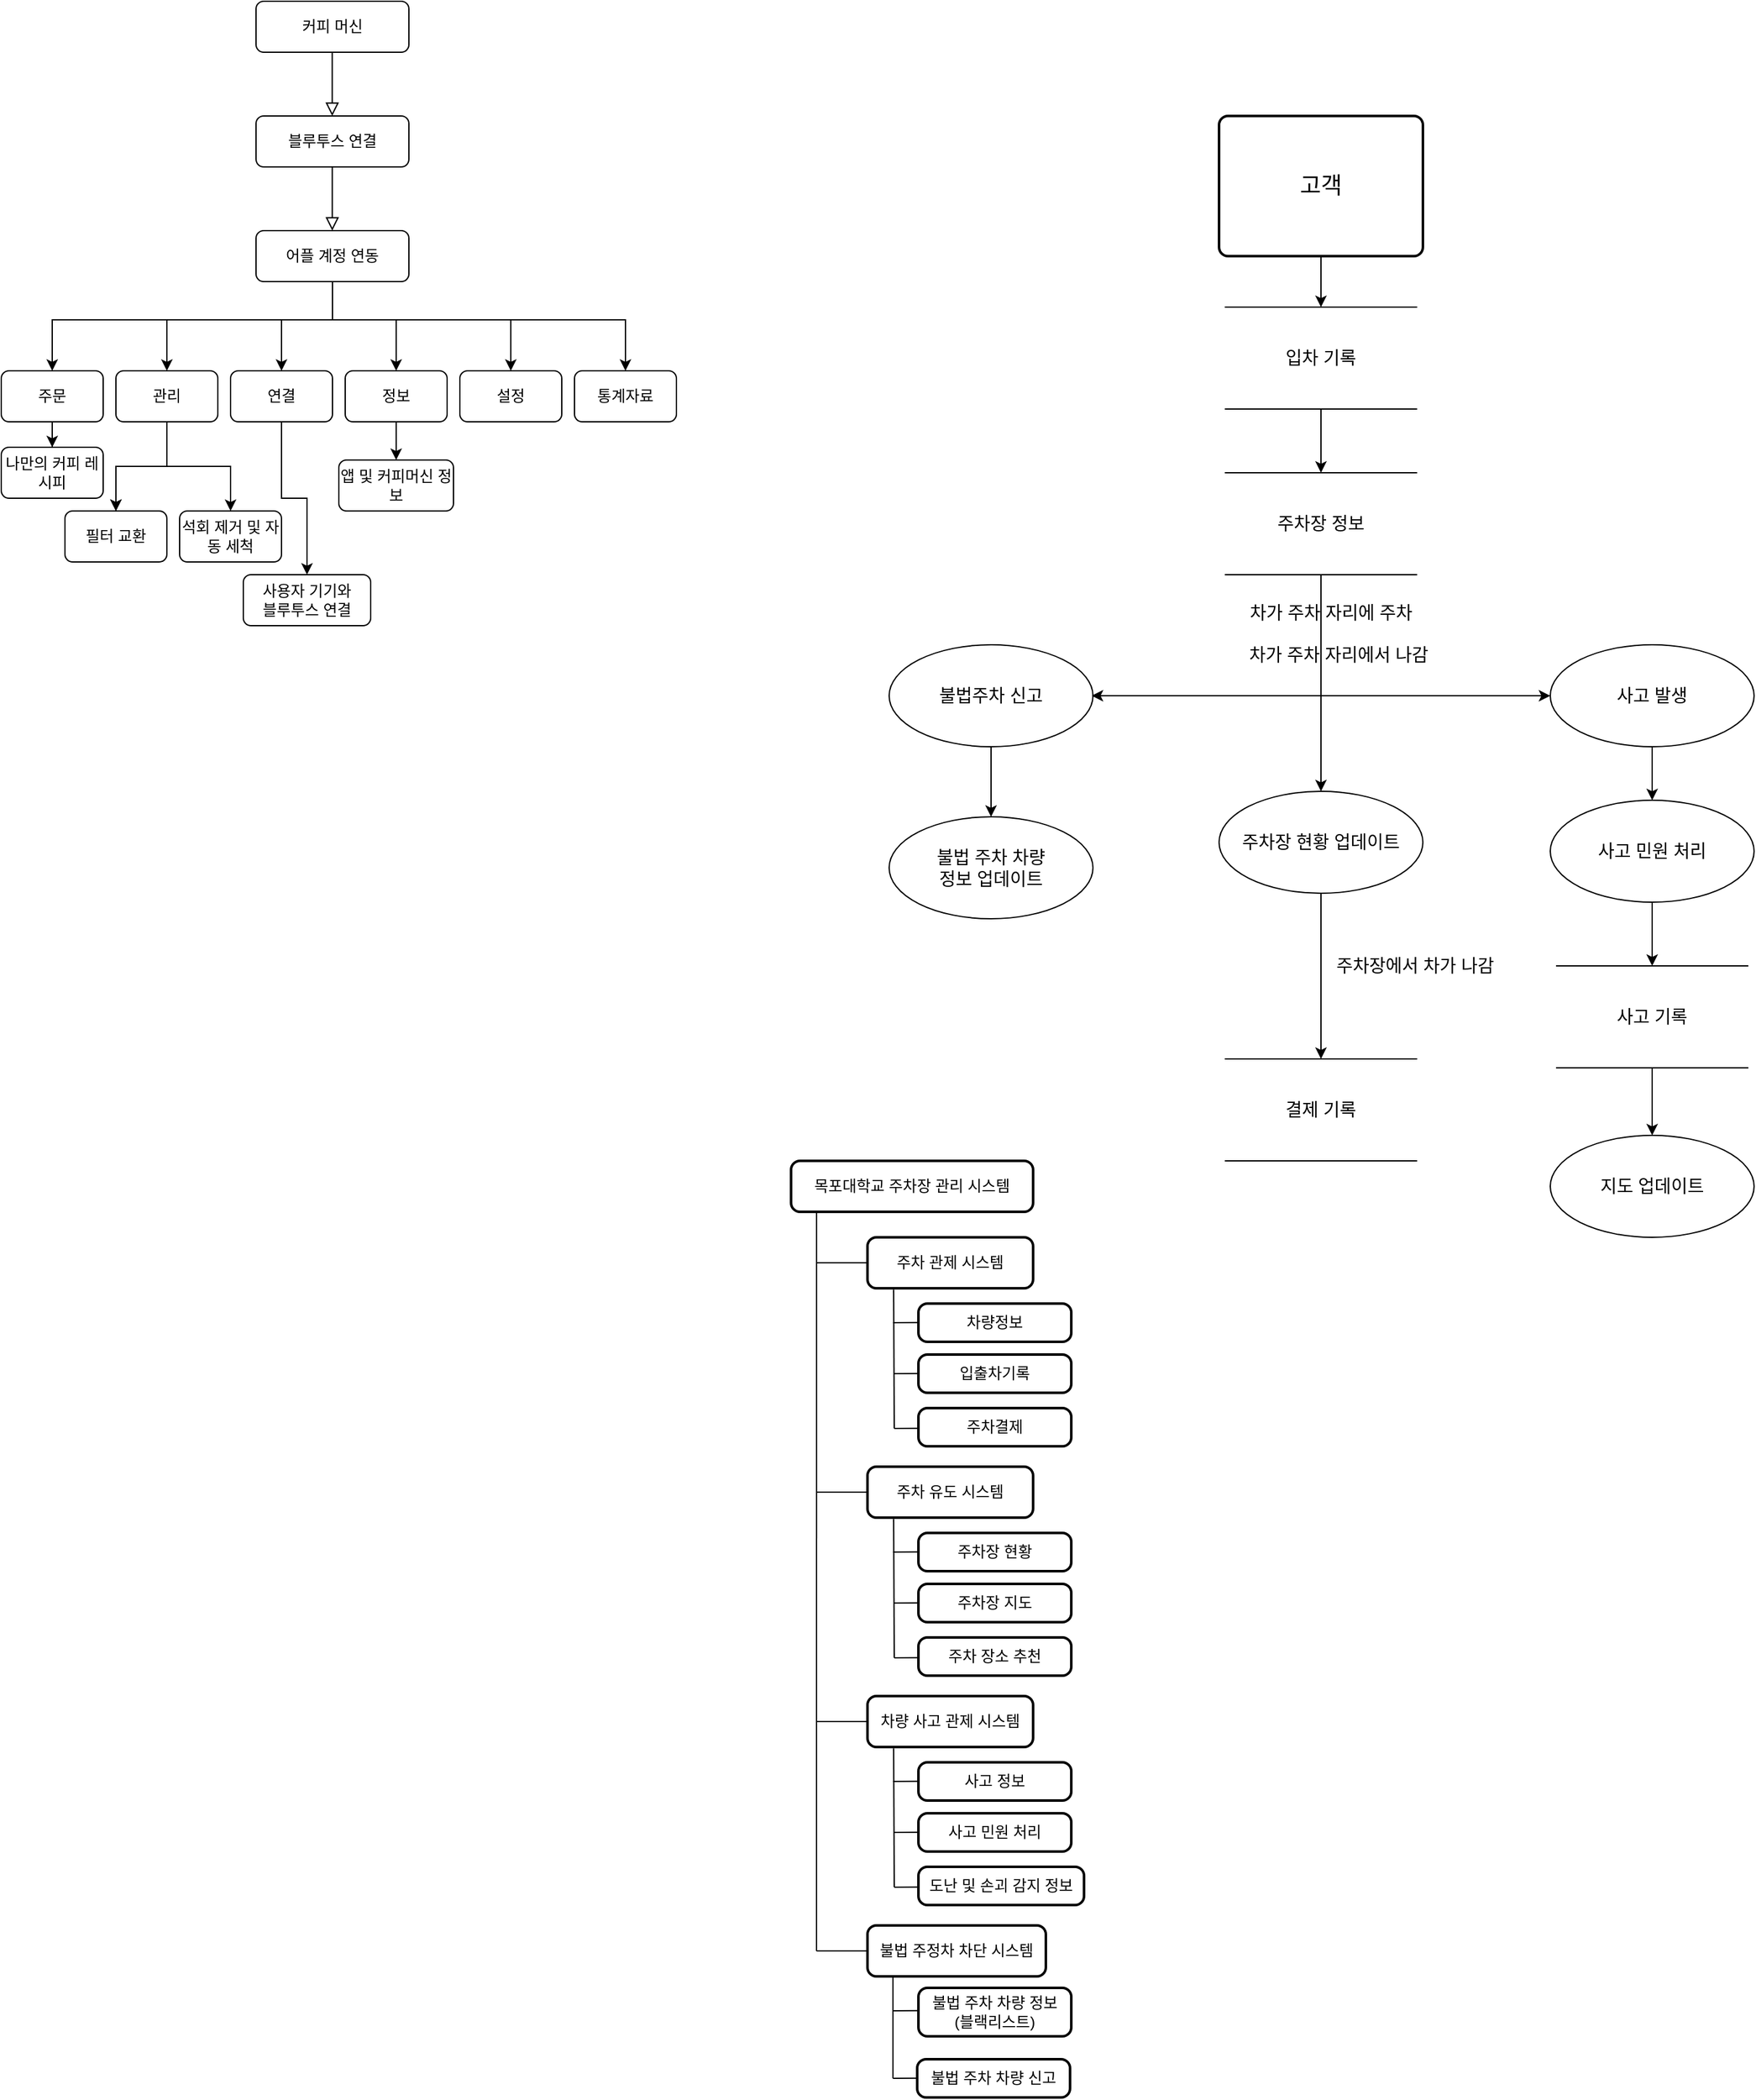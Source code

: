 <mxfile version="22.1.4" type="github">
  <diagram id="C5RBs43oDa-KdzZeNtuy" name="Page-1">
    <mxGraphModel dx="706" dy="670" grid="1" gridSize="10" guides="1" tooltips="1" connect="1" arrows="1" fold="1" page="1" pageScale="1" pageWidth="827" pageHeight="1169" math="0" shadow="0">
      <root>
        <mxCell id="WIyWlLk6GJQsqaUBKTNV-0" />
        <mxCell id="WIyWlLk6GJQsqaUBKTNV-1" parent="WIyWlLk6GJQsqaUBKTNV-0" />
        <mxCell id="WIyWlLk6GJQsqaUBKTNV-3" value="블루투스 연결" style="rounded=1;whiteSpace=wrap;html=1;fontSize=12;glass=0;strokeWidth=1;shadow=0;" parent="WIyWlLk6GJQsqaUBKTNV-1" vertex="1">
          <mxGeometry x="310" y="100" width="120" height="40" as="geometry" />
        </mxCell>
        <mxCell id="3EG9-TvV20ggC_MvHCEM-3" value="커피 머신" style="rounded=1;whiteSpace=wrap;html=1;fontSize=12;glass=0;strokeWidth=1;shadow=0;" parent="WIyWlLk6GJQsqaUBKTNV-1" vertex="1">
          <mxGeometry x="310" y="10" width="120" height="40" as="geometry" />
        </mxCell>
        <mxCell id="3EG9-TvV20ggC_MvHCEM-5" value="" style="rounded=0;html=1;jettySize=auto;orthogonalLoop=1;fontSize=11;endArrow=block;endFill=0;endSize=8;strokeWidth=1;shadow=0;labelBackgroundColor=none;edgeStyle=orthogonalEdgeStyle;" parent="WIyWlLk6GJQsqaUBKTNV-1" edge="1">
          <mxGeometry relative="1" as="geometry">
            <mxPoint x="369.83" y="140" as="sourcePoint" />
            <mxPoint x="369.83" y="190" as="targetPoint" />
          </mxGeometry>
        </mxCell>
        <mxCell id="DR7JTV7pjPa2kn4OJmJ5-90" style="edgeStyle=orthogonalEdgeStyle;rounded=0;orthogonalLoop=1;jettySize=auto;html=1;exitX=0.5;exitY=1;exitDx=0;exitDy=0;entryX=0.5;entryY=0;entryDx=0;entryDy=0;" edge="1" parent="WIyWlLk6GJQsqaUBKTNV-1" source="3EG9-TvV20ggC_MvHCEM-7" target="DR7JTV7pjPa2kn4OJmJ5-85">
          <mxGeometry relative="1" as="geometry">
            <Array as="points">
              <mxPoint x="370" y="260" />
              <mxPoint x="240" y="260" />
            </Array>
          </mxGeometry>
        </mxCell>
        <mxCell id="DR7JTV7pjPa2kn4OJmJ5-91" style="edgeStyle=orthogonalEdgeStyle;rounded=0;orthogonalLoop=1;jettySize=auto;html=1;exitX=0.5;exitY=1;exitDx=0;exitDy=0;entryX=0.5;entryY=0;entryDx=0;entryDy=0;" edge="1" parent="WIyWlLk6GJQsqaUBKTNV-1" source="3EG9-TvV20ggC_MvHCEM-7" target="DR7JTV7pjPa2kn4OJmJ5-86">
          <mxGeometry relative="1" as="geometry">
            <Array as="points">
              <mxPoint x="370" y="260" />
              <mxPoint x="330" y="260" />
            </Array>
          </mxGeometry>
        </mxCell>
        <mxCell id="DR7JTV7pjPa2kn4OJmJ5-92" style="edgeStyle=orthogonalEdgeStyle;rounded=0;orthogonalLoop=1;jettySize=auto;html=1;exitX=0.5;exitY=1;exitDx=0;exitDy=0;entryX=0.5;entryY=0;entryDx=0;entryDy=0;" edge="1" parent="WIyWlLk6GJQsqaUBKTNV-1" source="3EG9-TvV20ggC_MvHCEM-7" target="DR7JTV7pjPa2kn4OJmJ5-82">
          <mxGeometry relative="1" as="geometry">
            <Array as="points">
              <mxPoint x="370" y="260" />
              <mxPoint x="150" y="260" />
            </Array>
          </mxGeometry>
        </mxCell>
        <mxCell id="DR7JTV7pjPa2kn4OJmJ5-93" style="edgeStyle=orthogonalEdgeStyle;rounded=0;orthogonalLoop=1;jettySize=auto;html=1;exitX=0.5;exitY=1;exitDx=0;exitDy=0;entryX=0.5;entryY=0;entryDx=0;entryDy=0;" edge="1" parent="WIyWlLk6GJQsqaUBKTNV-1" source="3EG9-TvV20ggC_MvHCEM-7" target="DR7JTV7pjPa2kn4OJmJ5-87">
          <mxGeometry relative="1" as="geometry">
            <Array as="points">
              <mxPoint x="370" y="260" />
              <mxPoint x="420" y="260" />
            </Array>
          </mxGeometry>
        </mxCell>
        <mxCell id="DR7JTV7pjPa2kn4OJmJ5-94" style="edgeStyle=orthogonalEdgeStyle;rounded=0;orthogonalLoop=1;jettySize=auto;html=1;exitX=0.5;exitY=1;exitDx=0;exitDy=0;entryX=0.5;entryY=0;entryDx=0;entryDy=0;" edge="1" parent="WIyWlLk6GJQsqaUBKTNV-1" source="3EG9-TvV20ggC_MvHCEM-7" target="DR7JTV7pjPa2kn4OJmJ5-88">
          <mxGeometry relative="1" as="geometry">
            <Array as="points">
              <mxPoint x="370" y="260" />
              <mxPoint x="510" y="260" />
            </Array>
          </mxGeometry>
        </mxCell>
        <mxCell id="DR7JTV7pjPa2kn4OJmJ5-95" style="edgeStyle=orthogonalEdgeStyle;rounded=0;orthogonalLoop=1;jettySize=auto;html=1;exitX=0.5;exitY=1;exitDx=0;exitDy=0;entryX=0.5;entryY=0;entryDx=0;entryDy=0;" edge="1" parent="WIyWlLk6GJQsqaUBKTNV-1" source="3EG9-TvV20ggC_MvHCEM-7" target="DR7JTV7pjPa2kn4OJmJ5-89">
          <mxGeometry relative="1" as="geometry">
            <Array as="points">
              <mxPoint x="370" y="260" />
              <mxPoint x="600" y="260" />
            </Array>
          </mxGeometry>
        </mxCell>
        <mxCell id="3EG9-TvV20ggC_MvHCEM-7" value="어플 계정 연동" style="rounded=1;whiteSpace=wrap;html=1;fontSize=12;glass=0;strokeWidth=1;shadow=0;" parent="WIyWlLk6GJQsqaUBKTNV-1" vertex="1">
          <mxGeometry x="310" y="190" width="120" height="40" as="geometry" />
        </mxCell>
        <mxCell id="3EG9-TvV20ggC_MvHCEM-8" value="" style="rounded=0;html=1;jettySize=auto;orthogonalLoop=1;fontSize=11;endArrow=block;endFill=0;endSize=8;strokeWidth=1;shadow=0;labelBackgroundColor=none;edgeStyle=orthogonalEdgeStyle;" parent="WIyWlLk6GJQsqaUBKTNV-1" edge="1">
          <mxGeometry relative="1" as="geometry">
            <mxPoint x="369.8" y="50" as="sourcePoint" />
            <mxPoint x="369.8" y="100" as="targetPoint" />
          </mxGeometry>
        </mxCell>
        <mxCell id="DR7JTV7pjPa2kn4OJmJ5-0" value="목포대학교 주차장 관리 시스템" style="rounded=1;whiteSpace=wrap;html=1;absoluteArcSize=1;arcSize=14;strokeWidth=2;" vertex="1" parent="WIyWlLk6GJQsqaUBKTNV-1">
          <mxGeometry x="730" y="920" width="190" height="40" as="geometry" />
        </mxCell>
        <mxCell id="DR7JTV7pjPa2kn4OJmJ5-1" value="주차 관제 시스템" style="rounded=1;whiteSpace=wrap;html=1;absoluteArcSize=1;arcSize=14;strokeWidth=2;" vertex="1" parent="WIyWlLk6GJQsqaUBKTNV-1">
          <mxGeometry x="790" y="980" width="130" height="40" as="geometry" />
        </mxCell>
        <mxCell id="DR7JTV7pjPa2kn4OJmJ5-2" value="" style="endArrow=none;html=1;rounded=0;entryX=0.137;entryY=1.075;entryDx=0;entryDy=0;entryPerimeter=0;" edge="1" parent="WIyWlLk6GJQsqaUBKTNV-1">
          <mxGeometry width="50" height="50" relative="1" as="geometry">
            <mxPoint x="750" y="1540" as="sourcePoint" />
            <mxPoint x="750.03" y="960.0" as="targetPoint" />
          </mxGeometry>
        </mxCell>
        <mxCell id="DR7JTV7pjPa2kn4OJmJ5-3" value="" style="endArrow=none;html=1;rounded=0;" edge="1" parent="WIyWlLk6GJQsqaUBKTNV-1">
          <mxGeometry width="50" height="50" relative="1" as="geometry">
            <mxPoint x="810" y="1047" as="sourcePoint" />
            <mxPoint x="830" y="1046.83" as="targetPoint" />
          </mxGeometry>
        </mxCell>
        <mxCell id="DR7JTV7pjPa2kn4OJmJ5-5" value="" style="endArrow=none;html=1;rounded=0;entryX=0.158;entryY=1.027;entryDx=0;entryDy=0;entryPerimeter=0;" edge="1" parent="WIyWlLk6GJQsqaUBKTNV-1" target="DR7JTV7pjPa2kn4OJmJ5-1">
          <mxGeometry width="50" height="50" relative="1" as="geometry">
            <mxPoint x="811" y="1130" as="sourcePoint" />
            <mxPoint x="860" y="1090" as="targetPoint" />
          </mxGeometry>
        </mxCell>
        <mxCell id="DR7JTV7pjPa2kn4OJmJ5-6" value="차량정보" style="rounded=1;whiteSpace=wrap;html=1;absoluteArcSize=1;arcSize=14;strokeWidth=2;" vertex="1" parent="WIyWlLk6GJQsqaUBKTNV-1">
          <mxGeometry x="830" y="1032" width="120" height="30" as="geometry" />
        </mxCell>
        <mxCell id="DR7JTV7pjPa2kn4OJmJ5-7" value="입출차기록" style="rounded=1;whiteSpace=wrap;html=1;absoluteArcSize=1;arcSize=14;strokeWidth=2;" vertex="1" parent="WIyWlLk6GJQsqaUBKTNV-1">
          <mxGeometry x="830" y="1072" width="120" height="30" as="geometry" />
        </mxCell>
        <mxCell id="DR7JTV7pjPa2kn4OJmJ5-8" value="주차결제" style="rounded=1;whiteSpace=wrap;html=1;absoluteArcSize=1;arcSize=14;strokeWidth=2;" vertex="1" parent="WIyWlLk6GJQsqaUBKTNV-1">
          <mxGeometry x="830" y="1114" width="120" height="30" as="geometry" />
        </mxCell>
        <mxCell id="DR7JTV7pjPa2kn4OJmJ5-10" value="" style="endArrow=none;html=1;rounded=0;" edge="1" parent="WIyWlLk6GJQsqaUBKTNV-1">
          <mxGeometry width="50" height="50" relative="1" as="geometry">
            <mxPoint x="811" y="1087" as="sourcePoint" />
            <mxPoint x="831" y="1086.83" as="targetPoint" />
          </mxGeometry>
        </mxCell>
        <mxCell id="DR7JTV7pjPa2kn4OJmJ5-11" value="" style="endArrow=none;html=1;rounded=0;" edge="1" parent="WIyWlLk6GJQsqaUBKTNV-1">
          <mxGeometry width="50" height="50" relative="1" as="geometry">
            <mxPoint x="811" y="1130" as="sourcePoint" />
            <mxPoint x="831" y="1129.83" as="targetPoint" />
          </mxGeometry>
        </mxCell>
        <mxCell id="DR7JTV7pjPa2kn4OJmJ5-12" value="" style="endArrow=none;html=1;rounded=0;entryX=0;entryY=0.5;entryDx=0;entryDy=0;" edge="1" parent="WIyWlLk6GJQsqaUBKTNV-1" target="DR7JTV7pjPa2kn4OJmJ5-1">
          <mxGeometry width="50" height="50" relative="1" as="geometry">
            <mxPoint x="750" y="1000.03" as="sourcePoint" />
            <mxPoint x="770" y="999.86" as="targetPoint" />
          </mxGeometry>
        </mxCell>
        <mxCell id="DR7JTV7pjPa2kn4OJmJ5-13" value="주차 유도 시스템" style="rounded=1;whiteSpace=wrap;html=1;absoluteArcSize=1;arcSize=14;strokeWidth=2;" vertex="1" parent="WIyWlLk6GJQsqaUBKTNV-1">
          <mxGeometry x="790" y="1160" width="130" height="40" as="geometry" />
        </mxCell>
        <mxCell id="DR7JTV7pjPa2kn4OJmJ5-14" value="" style="endArrow=none;html=1;rounded=0;" edge="1" parent="WIyWlLk6GJQsqaUBKTNV-1">
          <mxGeometry width="50" height="50" relative="1" as="geometry">
            <mxPoint x="810" y="1227" as="sourcePoint" />
            <mxPoint x="830" y="1226.83" as="targetPoint" />
          </mxGeometry>
        </mxCell>
        <mxCell id="DR7JTV7pjPa2kn4OJmJ5-15" value="" style="endArrow=none;html=1;rounded=0;entryX=0.158;entryY=1.027;entryDx=0;entryDy=0;entryPerimeter=0;" edge="1" parent="WIyWlLk6GJQsqaUBKTNV-1" target="DR7JTV7pjPa2kn4OJmJ5-13">
          <mxGeometry width="50" height="50" relative="1" as="geometry">
            <mxPoint x="811" y="1310" as="sourcePoint" />
            <mxPoint x="860" y="1270" as="targetPoint" />
          </mxGeometry>
        </mxCell>
        <mxCell id="DR7JTV7pjPa2kn4OJmJ5-16" value="주차장 현황" style="rounded=1;whiteSpace=wrap;html=1;absoluteArcSize=1;arcSize=14;strokeWidth=2;" vertex="1" parent="WIyWlLk6GJQsqaUBKTNV-1">
          <mxGeometry x="830" y="1212" width="120" height="30" as="geometry" />
        </mxCell>
        <mxCell id="DR7JTV7pjPa2kn4OJmJ5-17" value="주차장 지도" style="rounded=1;whiteSpace=wrap;html=1;absoluteArcSize=1;arcSize=14;strokeWidth=2;" vertex="1" parent="WIyWlLk6GJQsqaUBKTNV-1">
          <mxGeometry x="830" y="1252" width="120" height="30" as="geometry" />
        </mxCell>
        <mxCell id="DR7JTV7pjPa2kn4OJmJ5-18" value="주차 장소 추천" style="rounded=1;whiteSpace=wrap;html=1;absoluteArcSize=1;arcSize=14;strokeWidth=2;" vertex="1" parent="WIyWlLk6GJQsqaUBKTNV-1">
          <mxGeometry x="830" y="1294" width="120" height="30" as="geometry" />
        </mxCell>
        <mxCell id="DR7JTV7pjPa2kn4OJmJ5-19" value="" style="endArrow=none;html=1;rounded=0;" edge="1" parent="WIyWlLk6GJQsqaUBKTNV-1">
          <mxGeometry width="50" height="50" relative="1" as="geometry">
            <mxPoint x="811" y="1267" as="sourcePoint" />
            <mxPoint x="831" y="1266.83" as="targetPoint" />
          </mxGeometry>
        </mxCell>
        <mxCell id="DR7JTV7pjPa2kn4OJmJ5-20" value="" style="endArrow=none;html=1;rounded=0;" edge="1" parent="WIyWlLk6GJQsqaUBKTNV-1">
          <mxGeometry width="50" height="50" relative="1" as="geometry">
            <mxPoint x="811" y="1310" as="sourcePoint" />
            <mxPoint x="831" y="1309.83" as="targetPoint" />
          </mxGeometry>
        </mxCell>
        <mxCell id="DR7JTV7pjPa2kn4OJmJ5-21" value="" style="endArrow=none;html=1;rounded=0;entryX=0;entryY=0.5;entryDx=0;entryDy=0;" edge="1" parent="WIyWlLk6GJQsqaUBKTNV-1" target="DR7JTV7pjPa2kn4OJmJ5-13">
          <mxGeometry width="50" height="50" relative="1" as="geometry">
            <mxPoint x="750" y="1180.03" as="sourcePoint" />
            <mxPoint x="770" y="1179.86" as="targetPoint" />
          </mxGeometry>
        </mxCell>
        <mxCell id="DR7JTV7pjPa2kn4OJmJ5-22" value="차량 사고 관제 시스템" style="rounded=1;whiteSpace=wrap;html=1;absoluteArcSize=1;arcSize=14;strokeWidth=2;" vertex="1" parent="WIyWlLk6GJQsqaUBKTNV-1">
          <mxGeometry x="790" y="1340" width="130" height="40" as="geometry" />
        </mxCell>
        <mxCell id="DR7JTV7pjPa2kn4OJmJ5-23" value="" style="endArrow=none;html=1;rounded=0;" edge="1" parent="WIyWlLk6GJQsqaUBKTNV-1">
          <mxGeometry width="50" height="50" relative="1" as="geometry">
            <mxPoint x="810" y="1407" as="sourcePoint" />
            <mxPoint x="830" y="1406.83" as="targetPoint" />
          </mxGeometry>
        </mxCell>
        <mxCell id="DR7JTV7pjPa2kn4OJmJ5-24" value="" style="endArrow=none;html=1;rounded=0;entryX=0.158;entryY=1.027;entryDx=0;entryDy=0;entryPerimeter=0;" edge="1" parent="WIyWlLk6GJQsqaUBKTNV-1" target="DR7JTV7pjPa2kn4OJmJ5-22">
          <mxGeometry width="50" height="50" relative="1" as="geometry">
            <mxPoint x="811" y="1490" as="sourcePoint" />
            <mxPoint x="860" y="1450" as="targetPoint" />
          </mxGeometry>
        </mxCell>
        <mxCell id="DR7JTV7pjPa2kn4OJmJ5-25" value="사고 정보" style="rounded=1;whiteSpace=wrap;html=1;absoluteArcSize=1;arcSize=14;strokeWidth=2;" vertex="1" parent="WIyWlLk6GJQsqaUBKTNV-1">
          <mxGeometry x="830" y="1392" width="120" height="30" as="geometry" />
        </mxCell>
        <mxCell id="DR7JTV7pjPa2kn4OJmJ5-26" value="사고 민원 처리" style="rounded=1;whiteSpace=wrap;html=1;absoluteArcSize=1;arcSize=14;strokeWidth=2;" vertex="1" parent="WIyWlLk6GJQsqaUBKTNV-1">
          <mxGeometry x="830" y="1432" width="120" height="30" as="geometry" />
        </mxCell>
        <mxCell id="DR7JTV7pjPa2kn4OJmJ5-27" value="도난 및 손괴 감지 정보" style="rounded=1;whiteSpace=wrap;html=1;absoluteArcSize=1;arcSize=14;strokeWidth=2;" vertex="1" parent="WIyWlLk6GJQsqaUBKTNV-1">
          <mxGeometry x="830" y="1474" width="130" height="30" as="geometry" />
        </mxCell>
        <mxCell id="DR7JTV7pjPa2kn4OJmJ5-28" value="" style="endArrow=none;html=1;rounded=0;" edge="1" parent="WIyWlLk6GJQsqaUBKTNV-1">
          <mxGeometry width="50" height="50" relative="1" as="geometry">
            <mxPoint x="811" y="1447" as="sourcePoint" />
            <mxPoint x="831" y="1446.83" as="targetPoint" />
          </mxGeometry>
        </mxCell>
        <mxCell id="DR7JTV7pjPa2kn4OJmJ5-29" value="" style="endArrow=none;html=1;rounded=0;" edge="1" parent="WIyWlLk6GJQsqaUBKTNV-1">
          <mxGeometry width="50" height="50" relative="1" as="geometry">
            <mxPoint x="811" y="1490" as="sourcePoint" />
            <mxPoint x="831" y="1489.83" as="targetPoint" />
          </mxGeometry>
        </mxCell>
        <mxCell id="DR7JTV7pjPa2kn4OJmJ5-30" value="" style="endArrow=none;html=1;rounded=0;entryX=0;entryY=0.5;entryDx=0;entryDy=0;" edge="1" parent="WIyWlLk6GJQsqaUBKTNV-1" target="DR7JTV7pjPa2kn4OJmJ5-22">
          <mxGeometry width="50" height="50" relative="1" as="geometry">
            <mxPoint x="750" y="1360.03" as="sourcePoint" />
            <mxPoint x="770" y="1359.86" as="targetPoint" />
          </mxGeometry>
        </mxCell>
        <mxCell id="DR7JTV7pjPa2kn4OJmJ5-31" value="불법 주정차 차단 시스템" style="rounded=1;whiteSpace=wrap;html=1;absoluteArcSize=1;arcSize=14;strokeWidth=2;" vertex="1" parent="WIyWlLk6GJQsqaUBKTNV-1">
          <mxGeometry x="790" y="1520" width="140" height="40" as="geometry" />
        </mxCell>
        <mxCell id="DR7JTV7pjPa2kn4OJmJ5-32" value="" style="endArrow=none;html=1;rounded=0;" edge="1" parent="WIyWlLk6GJQsqaUBKTNV-1">
          <mxGeometry width="50" height="50" relative="1" as="geometry">
            <mxPoint x="810" y="1587" as="sourcePoint" />
            <mxPoint x="830" y="1586.83" as="targetPoint" />
          </mxGeometry>
        </mxCell>
        <mxCell id="DR7JTV7pjPa2kn4OJmJ5-33" value="" style="endArrow=none;html=1;rounded=0;" edge="1" parent="WIyWlLk6GJQsqaUBKTNV-1">
          <mxGeometry width="50" height="50" relative="1" as="geometry">
            <mxPoint x="810" y="1640" as="sourcePoint" />
            <mxPoint x="810" y="1560" as="targetPoint" />
          </mxGeometry>
        </mxCell>
        <mxCell id="DR7JTV7pjPa2kn4OJmJ5-34" value="불법 주차 차량 정보&lt;br&gt;(블랙리스트)" style="rounded=1;whiteSpace=wrap;html=1;absoluteArcSize=1;arcSize=14;strokeWidth=2;" vertex="1" parent="WIyWlLk6GJQsqaUBKTNV-1">
          <mxGeometry x="830" y="1569" width="120" height="38" as="geometry" />
        </mxCell>
        <mxCell id="DR7JTV7pjPa2kn4OJmJ5-35" value="불법 주차 차량 신고" style="rounded=1;whiteSpace=wrap;html=1;absoluteArcSize=1;arcSize=14;strokeWidth=2;" vertex="1" parent="WIyWlLk6GJQsqaUBKTNV-1">
          <mxGeometry x="829" y="1625" width="120" height="30" as="geometry" />
        </mxCell>
        <mxCell id="DR7JTV7pjPa2kn4OJmJ5-37" value="" style="endArrow=none;html=1;rounded=0;" edge="1" parent="WIyWlLk6GJQsqaUBKTNV-1">
          <mxGeometry width="50" height="50" relative="1" as="geometry">
            <mxPoint x="810" y="1640" as="sourcePoint" />
            <mxPoint x="830" y="1639.83" as="targetPoint" />
          </mxGeometry>
        </mxCell>
        <mxCell id="DR7JTV7pjPa2kn4OJmJ5-39" value="" style="endArrow=none;html=1;rounded=0;entryX=0;entryY=0.5;entryDx=0;entryDy=0;" edge="1" parent="WIyWlLk6GJQsqaUBKTNV-1" target="DR7JTV7pjPa2kn4OJmJ5-31">
          <mxGeometry width="50" height="50" relative="1" as="geometry">
            <mxPoint x="750" y="1540.03" as="sourcePoint" />
            <mxPoint x="770" y="1539.86" as="targetPoint" />
          </mxGeometry>
        </mxCell>
        <mxCell id="DR7JTV7pjPa2kn4OJmJ5-46" style="edgeStyle=orthogonalEdgeStyle;rounded=0;orthogonalLoop=1;jettySize=auto;html=1;exitX=0.5;exitY=1;exitDx=0;exitDy=0;entryX=0.5;entryY=0;entryDx=0;entryDy=0;" edge="1" parent="WIyWlLk6GJQsqaUBKTNV-1" source="DR7JTV7pjPa2kn4OJmJ5-40" target="DR7JTV7pjPa2kn4OJmJ5-43">
          <mxGeometry relative="1" as="geometry" />
        </mxCell>
        <mxCell id="DR7JTV7pjPa2kn4OJmJ5-40" value="&lt;font style=&quot;font-size: 14px;&quot;&gt;입차 기록&lt;/font&gt;" style="shape=partialRectangle;whiteSpace=wrap;html=1;left=0;right=0;fillColor=none;" vertex="1" parent="WIyWlLk6GJQsqaUBKTNV-1">
          <mxGeometry x="1071" y="250" width="150" height="80" as="geometry" />
        </mxCell>
        <mxCell id="DR7JTV7pjPa2kn4OJmJ5-45" style="edgeStyle=orthogonalEdgeStyle;rounded=0;orthogonalLoop=1;jettySize=auto;html=1;exitX=0.5;exitY=1;exitDx=0;exitDy=0;entryX=0.5;entryY=0;entryDx=0;entryDy=0;" edge="1" parent="WIyWlLk6GJQsqaUBKTNV-1" source="DR7JTV7pjPa2kn4OJmJ5-42" target="DR7JTV7pjPa2kn4OJmJ5-40">
          <mxGeometry relative="1" as="geometry" />
        </mxCell>
        <mxCell id="DR7JTV7pjPa2kn4OJmJ5-42" value="&lt;font style=&quot;font-size: 18px;&quot;&gt;고객&lt;/font&gt;" style="rounded=1;whiteSpace=wrap;html=1;absoluteArcSize=1;arcSize=14;strokeWidth=2;" vertex="1" parent="WIyWlLk6GJQsqaUBKTNV-1">
          <mxGeometry x="1066" y="100" width="160" height="110" as="geometry" />
        </mxCell>
        <mxCell id="DR7JTV7pjPa2kn4OJmJ5-57" value="" style="edgeStyle=orthogonalEdgeStyle;rounded=0;orthogonalLoop=1;jettySize=auto;html=1;exitX=0.5;exitY=1;exitDx=0;exitDy=0;" edge="1" parent="WIyWlLk6GJQsqaUBKTNV-1" source="DR7JTV7pjPa2kn4OJmJ5-43" target="DR7JTV7pjPa2kn4OJmJ5-56">
          <mxGeometry relative="1" as="geometry">
            <mxPoint x="1146.059" y="502" as="sourcePoint" />
          </mxGeometry>
        </mxCell>
        <mxCell id="DR7JTV7pjPa2kn4OJmJ5-43" value="&lt;font style=&quot;font-size: 14px;&quot;&gt;주차장 정보&lt;/font&gt;" style="shape=partialRectangle;whiteSpace=wrap;html=1;left=0;right=0;fillColor=none;" vertex="1" parent="WIyWlLk6GJQsqaUBKTNV-1">
          <mxGeometry x="1071" y="380" width="150" height="80" as="geometry" />
        </mxCell>
        <mxCell id="DR7JTV7pjPa2kn4OJmJ5-48" value="&lt;font style=&quot;font-size: 14px;&quot;&gt;차가 주차 자리에 주차&lt;/font&gt;" style="text;html=1;strokeColor=none;fillColor=none;align=center;verticalAlign=middle;whiteSpace=wrap;rounded=0;" vertex="1" parent="WIyWlLk6GJQsqaUBKTNV-1">
          <mxGeometry x="1079" y="475" width="150" height="30" as="geometry" />
        </mxCell>
        <mxCell id="DR7JTV7pjPa2kn4OJmJ5-68" style="edgeStyle=orthogonalEdgeStyle;rounded=0;orthogonalLoop=1;jettySize=auto;html=1;exitX=0.5;exitY=1;exitDx=0;exitDy=0;entryX=0.5;entryY=0;entryDx=0;entryDy=0;" edge="1" parent="WIyWlLk6GJQsqaUBKTNV-1" source="DR7JTV7pjPa2kn4OJmJ5-56" target="DR7JTV7pjPa2kn4OJmJ5-64">
          <mxGeometry relative="1" as="geometry" />
        </mxCell>
        <mxCell id="DR7JTV7pjPa2kn4OJmJ5-56" value="&lt;font style=&quot;font-size: 14px;&quot;&gt;주차장 현황 업데이트&lt;/font&gt;" style="ellipse;whiteSpace=wrap;html=1;fillColor=none;" vertex="1" parent="WIyWlLk6GJQsqaUBKTNV-1">
          <mxGeometry x="1066" y="630" width="160" height="80" as="geometry" />
        </mxCell>
        <mxCell id="DR7JTV7pjPa2kn4OJmJ5-60" value="&lt;font style=&quot;font-size: 14px;&quot;&gt;차가 주차 자리에서 나감&lt;/font&gt;" style="text;html=1;strokeColor=none;fillColor=none;align=center;verticalAlign=middle;whiteSpace=wrap;rounded=0;" vertex="1" parent="WIyWlLk6GJQsqaUBKTNV-1">
          <mxGeometry x="1080" y="508" width="160" height="30" as="geometry" />
        </mxCell>
        <mxCell id="DR7JTV7pjPa2kn4OJmJ5-64" value="&lt;font style=&quot;font-size: 14px;&quot;&gt;결제 기록&lt;/font&gt;" style="shape=partialRectangle;whiteSpace=wrap;html=1;left=0;right=0;fillColor=none;" vertex="1" parent="WIyWlLk6GJQsqaUBKTNV-1">
          <mxGeometry x="1071" y="840" width="150" height="80" as="geometry" />
        </mxCell>
        <mxCell id="DR7JTV7pjPa2kn4OJmJ5-69" value="&lt;span style=&quot;font-size: 14px;&quot;&gt;주차장에서 차가 나감&lt;/span&gt;" style="text;html=1;strokeColor=none;fillColor=none;align=center;verticalAlign=middle;whiteSpace=wrap;rounded=0;" vertex="1" parent="WIyWlLk6GJQsqaUBKTNV-1">
          <mxGeometry x="1140" y="752" width="160" height="30" as="geometry" />
        </mxCell>
        <mxCell id="DR7JTV7pjPa2kn4OJmJ5-70" value="" style="edgeStyle=orthogonalEdgeStyle;rounded=0;orthogonalLoop=1;jettySize=auto;html=1;" edge="1" parent="WIyWlLk6GJQsqaUBKTNV-1">
          <mxGeometry relative="1" as="geometry">
            <mxPoint x="1145" y="555" as="sourcePoint" />
            <mxPoint x="1326" y="555" as="targetPoint" />
          </mxGeometry>
        </mxCell>
        <mxCell id="DR7JTV7pjPa2kn4OJmJ5-73" style="edgeStyle=orthogonalEdgeStyle;rounded=0;orthogonalLoop=1;jettySize=auto;html=1;exitX=0.5;exitY=1;exitDx=0;exitDy=0;" edge="1" parent="WIyWlLk6GJQsqaUBKTNV-1" source="DR7JTV7pjPa2kn4OJmJ5-71" target="DR7JTV7pjPa2kn4OJmJ5-72">
          <mxGeometry relative="1" as="geometry" />
        </mxCell>
        <mxCell id="DR7JTV7pjPa2kn4OJmJ5-71" value="&lt;font style=&quot;font-size: 14px;&quot;&gt;사고 발생&lt;/font&gt;" style="ellipse;whiteSpace=wrap;html=1;fillColor=none;" vertex="1" parent="WIyWlLk6GJQsqaUBKTNV-1">
          <mxGeometry x="1326" y="515" width="160" height="80" as="geometry" />
        </mxCell>
        <mxCell id="DR7JTV7pjPa2kn4OJmJ5-75" style="edgeStyle=orthogonalEdgeStyle;rounded=0;orthogonalLoop=1;jettySize=auto;html=1;exitX=0.5;exitY=1;exitDx=0;exitDy=0;entryX=0.5;entryY=0;entryDx=0;entryDy=0;" edge="1" parent="WIyWlLk6GJQsqaUBKTNV-1" source="DR7JTV7pjPa2kn4OJmJ5-72" target="DR7JTV7pjPa2kn4OJmJ5-74">
          <mxGeometry relative="1" as="geometry" />
        </mxCell>
        <mxCell id="DR7JTV7pjPa2kn4OJmJ5-72" value="&lt;font style=&quot;font-size: 14px;&quot;&gt;사고 민원 처리&lt;/font&gt;" style="ellipse;whiteSpace=wrap;html=1;fillColor=none;" vertex="1" parent="WIyWlLk6GJQsqaUBKTNV-1">
          <mxGeometry x="1326" y="637" width="160" height="80" as="geometry" />
        </mxCell>
        <mxCell id="DR7JTV7pjPa2kn4OJmJ5-77" style="edgeStyle=orthogonalEdgeStyle;rounded=0;orthogonalLoop=1;jettySize=auto;html=1;exitX=0.5;exitY=1;exitDx=0;exitDy=0;entryX=0.5;entryY=0;entryDx=0;entryDy=0;" edge="1" parent="WIyWlLk6GJQsqaUBKTNV-1" source="DR7JTV7pjPa2kn4OJmJ5-74" target="DR7JTV7pjPa2kn4OJmJ5-76">
          <mxGeometry relative="1" as="geometry" />
        </mxCell>
        <mxCell id="DR7JTV7pjPa2kn4OJmJ5-74" value="&lt;span style=&quot;font-size: 14px;&quot;&gt;사고 기록&lt;/span&gt;" style="shape=partialRectangle;whiteSpace=wrap;html=1;left=0;right=0;fillColor=none;" vertex="1" parent="WIyWlLk6GJQsqaUBKTNV-1">
          <mxGeometry x="1331" y="767" width="150" height="80" as="geometry" />
        </mxCell>
        <mxCell id="DR7JTV7pjPa2kn4OJmJ5-76" value="&lt;font style=&quot;font-size: 14px;&quot;&gt;지도 업데이트&lt;/font&gt;" style="ellipse;whiteSpace=wrap;html=1;fillColor=none;" vertex="1" parent="WIyWlLk6GJQsqaUBKTNV-1">
          <mxGeometry x="1326" y="900" width="160" height="80" as="geometry" />
        </mxCell>
        <mxCell id="DR7JTV7pjPa2kn4OJmJ5-78" value="" style="edgeStyle=orthogonalEdgeStyle;rounded=0;orthogonalLoop=1;jettySize=auto;html=1;" edge="1" parent="WIyWlLk6GJQsqaUBKTNV-1">
          <mxGeometry relative="1" as="geometry">
            <mxPoint x="1146" y="555" as="sourcePoint" />
            <mxPoint x="966" y="555" as="targetPoint" />
          </mxGeometry>
        </mxCell>
        <mxCell id="DR7JTV7pjPa2kn4OJmJ5-81" style="edgeStyle=orthogonalEdgeStyle;rounded=0;orthogonalLoop=1;jettySize=auto;html=1;exitX=0.5;exitY=1;exitDx=0;exitDy=0;entryX=0.5;entryY=0;entryDx=0;entryDy=0;" edge="1" parent="WIyWlLk6GJQsqaUBKTNV-1" source="DR7JTV7pjPa2kn4OJmJ5-79" target="DR7JTV7pjPa2kn4OJmJ5-80">
          <mxGeometry relative="1" as="geometry" />
        </mxCell>
        <mxCell id="DR7JTV7pjPa2kn4OJmJ5-79" value="&lt;font style=&quot;font-size: 14px;&quot;&gt;불법주차 신고&lt;/font&gt;" style="ellipse;whiteSpace=wrap;html=1;fillColor=none;" vertex="1" parent="WIyWlLk6GJQsqaUBKTNV-1">
          <mxGeometry x="807" y="515" width="160" height="80" as="geometry" />
        </mxCell>
        <mxCell id="DR7JTV7pjPa2kn4OJmJ5-80" value="&lt;font style=&quot;font-size: 14px;&quot;&gt;불법 주차 차량 &lt;br&gt;정보 업데이트&lt;/font&gt;" style="ellipse;whiteSpace=wrap;html=1;fillColor=none;" vertex="1" parent="WIyWlLk6GJQsqaUBKTNV-1">
          <mxGeometry x="807" y="650" width="160" height="80" as="geometry" />
        </mxCell>
        <mxCell id="DR7JTV7pjPa2kn4OJmJ5-97" value="" style="edgeStyle=orthogonalEdgeStyle;rounded=0;orthogonalLoop=1;jettySize=auto;html=1;" edge="1" parent="WIyWlLk6GJQsqaUBKTNV-1" source="DR7JTV7pjPa2kn4OJmJ5-82" target="DR7JTV7pjPa2kn4OJmJ5-96">
          <mxGeometry relative="1" as="geometry" />
        </mxCell>
        <mxCell id="DR7JTV7pjPa2kn4OJmJ5-82" value="주문" style="rounded=1;whiteSpace=wrap;html=1;fontSize=12;glass=0;strokeWidth=1;shadow=0;" vertex="1" parent="WIyWlLk6GJQsqaUBKTNV-1">
          <mxGeometry x="110" y="300" width="80" height="40" as="geometry" />
        </mxCell>
        <mxCell id="DR7JTV7pjPa2kn4OJmJ5-99" value="" style="edgeStyle=orthogonalEdgeStyle;rounded=0;orthogonalLoop=1;jettySize=auto;html=1;" edge="1" parent="WIyWlLk6GJQsqaUBKTNV-1" source="DR7JTV7pjPa2kn4OJmJ5-85" target="DR7JTV7pjPa2kn4OJmJ5-98">
          <mxGeometry relative="1" as="geometry" />
        </mxCell>
        <mxCell id="DR7JTV7pjPa2kn4OJmJ5-100" value="" style="edgeStyle=orthogonalEdgeStyle;rounded=0;orthogonalLoop=1;jettySize=auto;html=1;" edge="1" parent="WIyWlLk6GJQsqaUBKTNV-1" source="DR7JTV7pjPa2kn4OJmJ5-85" target="DR7JTV7pjPa2kn4OJmJ5-98">
          <mxGeometry relative="1" as="geometry" />
        </mxCell>
        <mxCell id="DR7JTV7pjPa2kn4OJmJ5-102" style="edgeStyle=orthogonalEdgeStyle;rounded=0;orthogonalLoop=1;jettySize=auto;html=1;exitX=0.5;exitY=1;exitDx=0;exitDy=0;entryX=0.5;entryY=0;entryDx=0;entryDy=0;" edge="1" parent="WIyWlLk6GJQsqaUBKTNV-1" source="DR7JTV7pjPa2kn4OJmJ5-85" target="DR7JTV7pjPa2kn4OJmJ5-101">
          <mxGeometry relative="1" as="geometry" />
        </mxCell>
        <mxCell id="DR7JTV7pjPa2kn4OJmJ5-85" value="관리" style="rounded=1;whiteSpace=wrap;html=1;fontSize=12;glass=0;strokeWidth=1;shadow=0;" vertex="1" parent="WIyWlLk6GJQsqaUBKTNV-1">
          <mxGeometry x="200" y="300" width="80" height="40" as="geometry" />
        </mxCell>
        <mxCell id="DR7JTV7pjPa2kn4OJmJ5-106" style="edgeStyle=orthogonalEdgeStyle;rounded=0;orthogonalLoop=1;jettySize=auto;html=1;exitX=0.5;exitY=1;exitDx=0;exitDy=0;entryX=0.5;entryY=0;entryDx=0;entryDy=0;" edge="1" parent="WIyWlLk6GJQsqaUBKTNV-1" source="DR7JTV7pjPa2kn4OJmJ5-86" target="DR7JTV7pjPa2kn4OJmJ5-105">
          <mxGeometry relative="1" as="geometry">
            <Array as="points">
              <mxPoint x="330" y="400" />
              <mxPoint x="350" y="400" />
              <mxPoint x="350" y="450" />
            </Array>
          </mxGeometry>
        </mxCell>
        <mxCell id="DR7JTV7pjPa2kn4OJmJ5-86" value="연결" style="rounded=1;whiteSpace=wrap;html=1;fontSize=12;glass=0;strokeWidth=1;shadow=0;" vertex="1" parent="WIyWlLk6GJQsqaUBKTNV-1">
          <mxGeometry x="290" y="300" width="80" height="40" as="geometry" />
        </mxCell>
        <mxCell id="DR7JTV7pjPa2kn4OJmJ5-108" value="" style="edgeStyle=orthogonalEdgeStyle;rounded=0;orthogonalLoop=1;jettySize=auto;html=1;" edge="1" parent="WIyWlLk6GJQsqaUBKTNV-1" source="DR7JTV7pjPa2kn4OJmJ5-87" target="DR7JTV7pjPa2kn4OJmJ5-107">
          <mxGeometry relative="1" as="geometry" />
        </mxCell>
        <mxCell id="DR7JTV7pjPa2kn4OJmJ5-87" value="정보" style="rounded=1;whiteSpace=wrap;html=1;fontSize=12;glass=0;strokeWidth=1;shadow=0;" vertex="1" parent="WIyWlLk6GJQsqaUBKTNV-1">
          <mxGeometry x="380" y="300" width="80" height="40" as="geometry" />
        </mxCell>
        <mxCell id="DR7JTV7pjPa2kn4OJmJ5-88" value="설정" style="rounded=1;whiteSpace=wrap;html=1;fontSize=12;glass=0;strokeWidth=1;shadow=0;" vertex="1" parent="WIyWlLk6GJQsqaUBKTNV-1">
          <mxGeometry x="470" y="300" width="80" height="40" as="geometry" />
        </mxCell>
        <mxCell id="DR7JTV7pjPa2kn4OJmJ5-89" value="통계자료" style="rounded=1;whiteSpace=wrap;html=1;fontSize=12;glass=0;strokeWidth=1;shadow=0;" vertex="1" parent="WIyWlLk6GJQsqaUBKTNV-1">
          <mxGeometry x="560" y="300" width="80" height="40" as="geometry" />
        </mxCell>
        <mxCell id="DR7JTV7pjPa2kn4OJmJ5-96" value="나만의 커피 레시피" style="rounded=1;whiteSpace=wrap;html=1;fontSize=12;glass=0;strokeWidth=1;shadow=0;" vertex="1" parent="WIyWlLk6GJQsqaUBKTNV-1">
          <mxGeometry x="110" y="360" width="80" height="40" as="geometry" />
        </mxCell>
        <mxCell id="DR7JTV7pjPa2kn4OJmJ5-98" value="필터 교환" style="rounded=1;whiteSpace=wrap;html=1;fontSize=12;glass=0;strokeWidth=1;shadow=0;" vertex="1" parent="WIyWlLk6GJQsqaUBKTNV-1">
          <mxGeometry x="160" y="410" width="80" height="40" as="geometry" />
        </mxCell>
        <mxCell id="DR7JTV7pjPa2kn4OJmJ5-101" value="석회 제거 및 자동 세척" style="rounded=1;whiteSpace=wrap;html=1;fontSize=12;glass=0;strokeWidth=1;shadow=0;" vertex="1" parent="WIyWlLk6GJQsqaUBKTNV-1">
          <mxGeometry x="250" y="410" width="80" height="40" as="geometry" />
        </mxCell>
        <mxCell id="DR7JTV7pjPa2kn4OJmJ5-105" value="사용자 기기와 &lt;br&gt;블루투스 연결" style="rounded=1;whiteSpace=wrap;html=1;fontSize=12;glass=0;strokeWidth=1;shadow=0;" vertex="1" parent="WIyWlLk6GJQsqaUBKTNV-1">
          <mxGeometry x="300" y="460" width="100" height="40" as="geometry" />
        </mxCell>
        <mxCell id="DR7JTV7pjPa2kn4OJmJ5-107" value="앱 및 커피머신 정보" style="rounded=1;whiteSpace=wrap;html=1;fontSize=12;glass=0;strokeWidth=1;shadow=0;" vertex="1" parent="WIyWlLk6GJQsqaUBKTNV-1">
          <mxGeometry x="375" y="370" width="90" height="40" as="geometry" />
        </mxCell>
      </root>
    </mxGraphModel>
  </diagram>
</mxfile>
